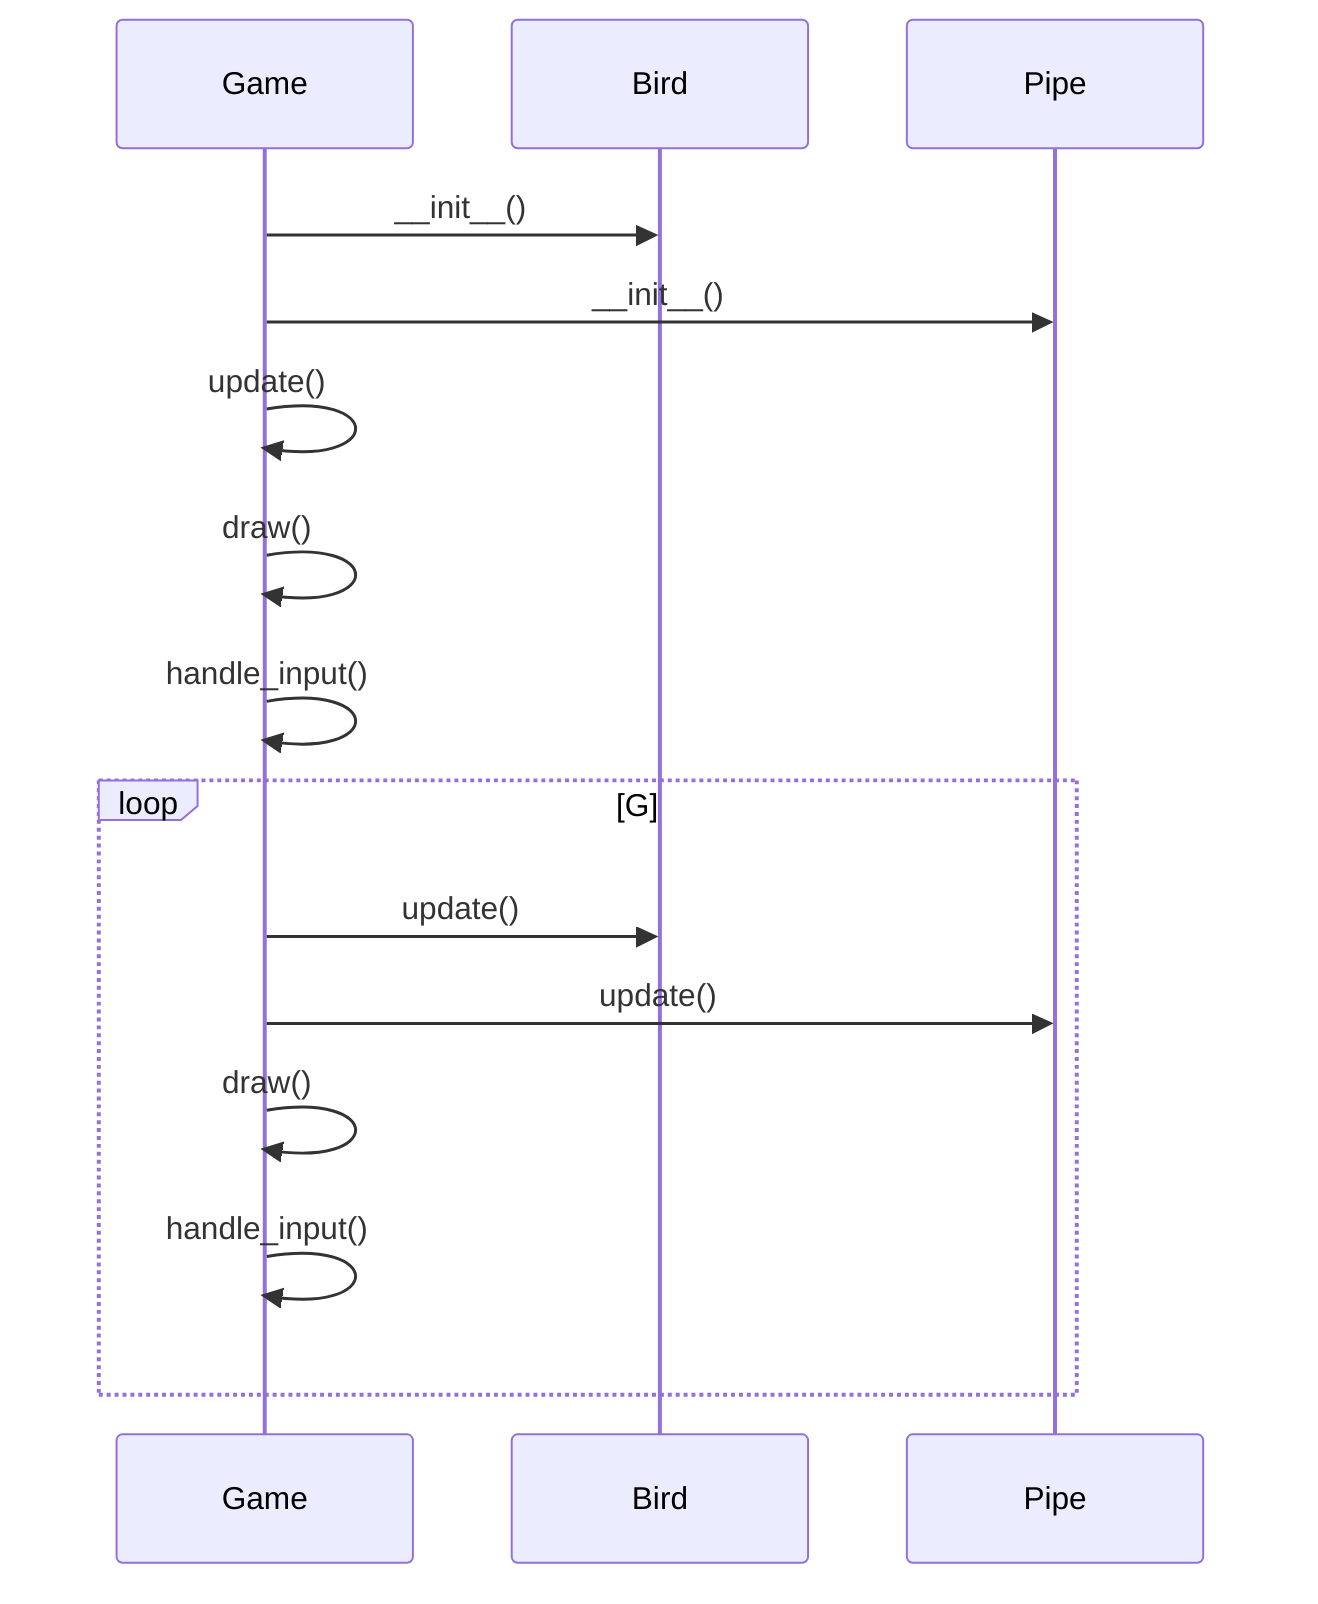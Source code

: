 sequenceDiagram
    participant G as Game
    participant B as Bird
    participant P as Pipe
    G->>B: __init__()
    G->>P: __init__()
    G->>G: update()
    G->>G: draw()
    G->>G: handle_input()
    loop G
        G->>B: update()
        G->>P: update()
        G->>G: draw()
        G->>G: handle_input()
    end